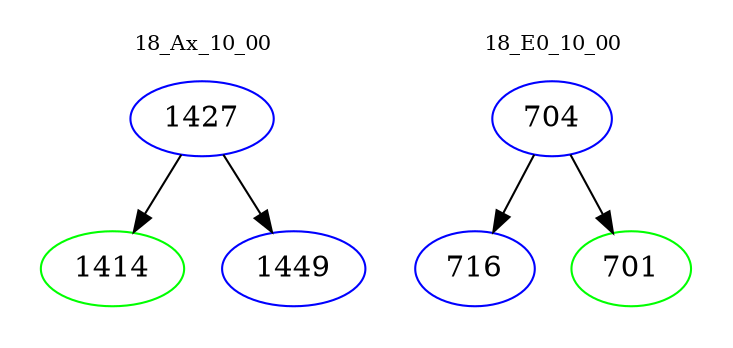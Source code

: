 digraph{
subgraph cluster_0 {
color = white
label = "18_Ax_10_00";
fontsize=10;
T0_1427 [label="1427", color="blue"]
T0_1427 -> T0_1414 [color="black"]
T0_1414 [label="1414", color="green"]
T0_1427 -> T0_1449 [color="black"]
T0_1449 [label="1449", color="blue"]
}
subgraph cluster_1 {
color = white
label = "18_E0_10_00";
fontsize=10;
T1_704 [label="704", color="blue"]
T1_704 -> T1_716 [color="black"]
T1_716 [label="716", color="blue"]
T1_704 -> T1_701 [color="black"]
T1_701 [label="701", color="green"]
}
}
